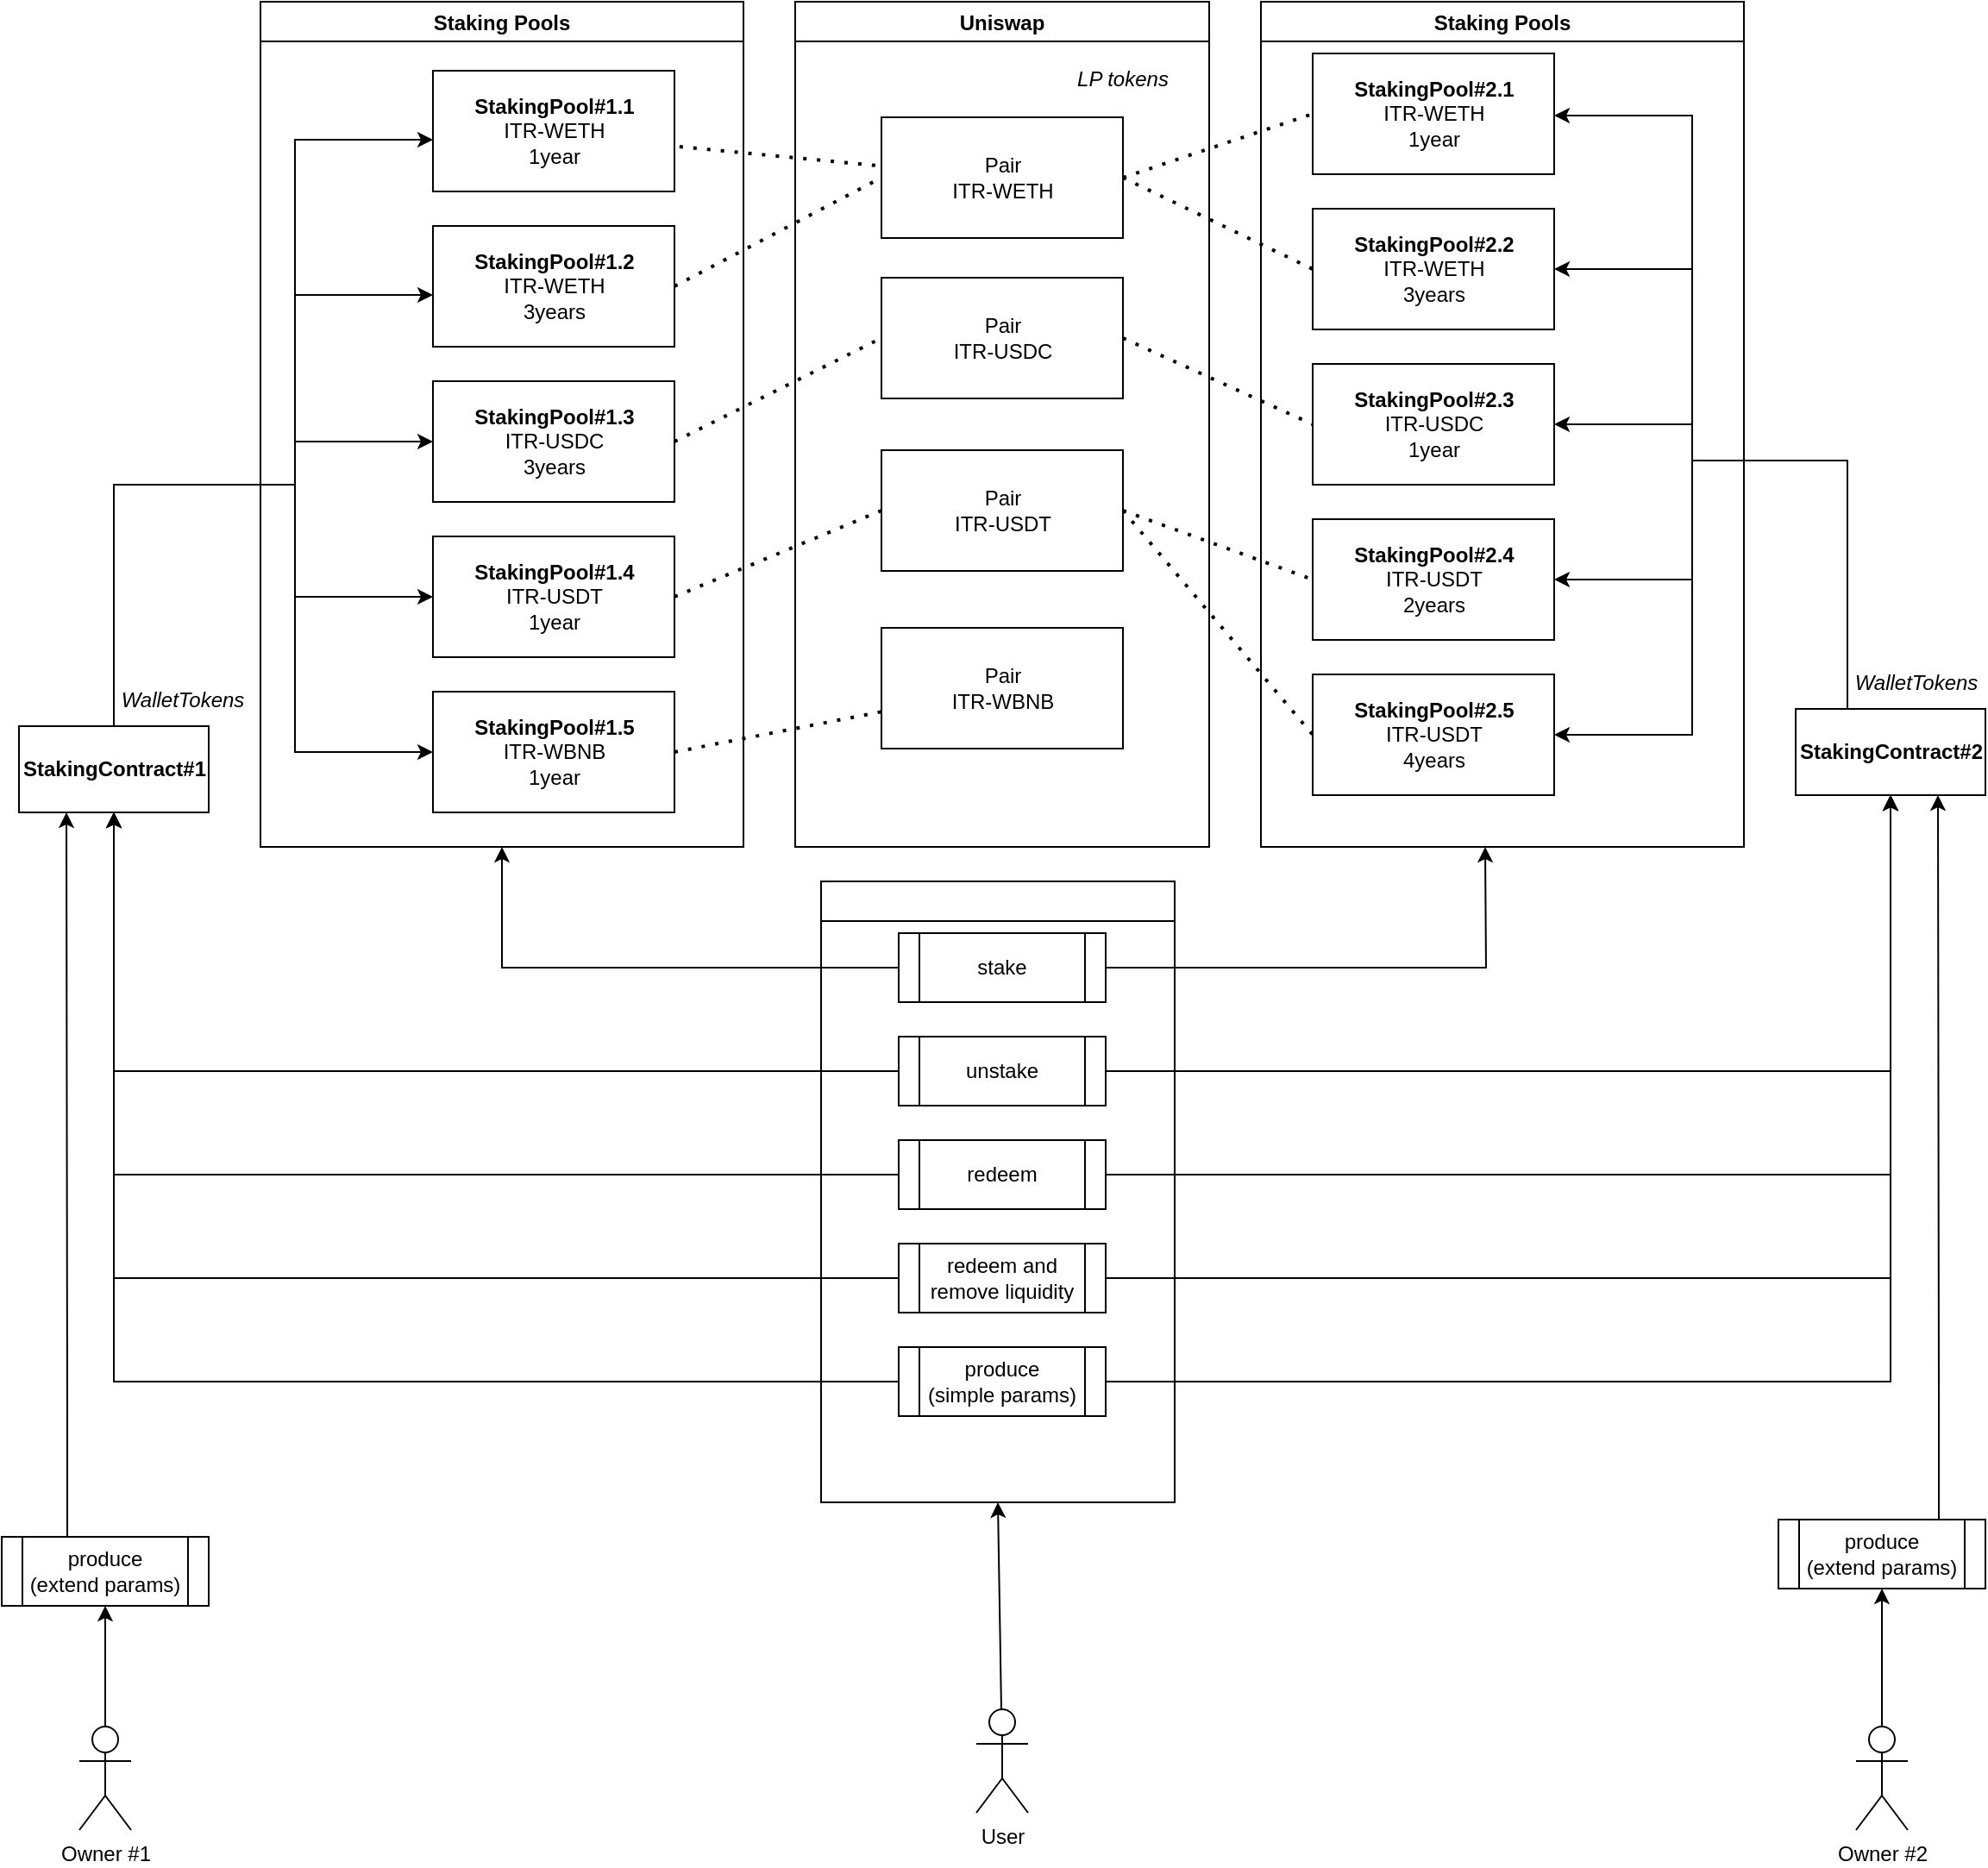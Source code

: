 <mxfile version="16.5.1" type="device"><diagram id="C5RBs43oDa-KdzZeNtuy" name="Page-1"><mxGraphModel dx="1422" dy="985" grid="1" gridSize="10" guides="1" tooltips="1" connect="1" arrows="1" fold="1" page="1" pageScale="1" pageWidth="1169" pageHeight="1654" math="0" shadow="0"><root><mxCell id="WIyWlLk6GJQsqaUBKTNV-0"/><mxCell id="WIyWlLk6GJQsqaUBKTNV-1" parent="WIyWlLk6GJQsqaUBKTNV-0"/><mxCell id="Opan7IK4Qjd1TwW2_c12-38" style="edgeStyle=orthogonalEdgeStyle;rounded=0;orthogonalLoop=1;jettySize=auto;html=1;entryX=0;entryY=0.5;entryDx=0;entryDy=0;" parent="WIyWlLk6GJQsqaUBKTNV-1" source="Opan7IK4Qjd1TwW2_c12-13" target="Opan7IK4Qjd1TwW2_c12-20" edge="1"><mxGeometry relative="1" as="geometry"><Array as="points"><mxPoint x="75" y="320"/><mxPoint x="180" y="320"/><mxPoint x="180" y="475"/></Array></mxGeometry></mxCell><mxCell id="Opan7IK4Qjd1TwW2_c12-39" style="edgeStyle=orthogonalEdgeStyle;rounded=0;orthogonalLoop=1;jettySize=auto;html=1;" parent="WIyWlLk6GJQsqaUBKTNV-1" source="Opan7IK4Qjd1TwW2_c12-13" target="Opan7IK4Qjd1TwW2_c12-23" edge="1"><mxGeometry relative="1" as="geometry"><Array as="points"><mxPoint x="75" y="320"/><mxPoint x="180" y="320"/><mxPoint x="180" y="385"/></Array></mxGeometry></mxCell><mxCell id="Opan7IK4Qjd1TwW2_c12-40" style="edgeStyle=orthogonalEdgeStyle;rounded=0;orthogonalLoop=1;jettySize=auto;html=1;" parent="WIyWlLk6GJQsqaUBKTNV-1" source="Opan7IK4Qjd1TwW2_c12-13" target="Opan7IK4Qjd1TwW2_c12-24" edge="1"><mxGeometry relative="1" as="geometry"><Array as="points"><mxPoint x="75" y="320"/><mxPoint x="180" y="320"/><mxPoint x="180" y="295"/></Array></mxGeometry></mxCell><mxCell id="Opan7IK4Qjd1TwW2_c12-41" style="edgeStyle=orthogonalEdgeStyle;rounded=0;orthogonalLoop=1;jettySize=auto;html=1;" parent="WIyWlLk6GJQsqaUBKTNV-1" source="Opan7IK4Qjd1TwW2_c12-13" target="Opan7IK4Qjd1TwW2_c12-25" edge="1"><mxGeometry relative="1" as="geometry"><Array as="points"><mxPoint x="75" y="320"/><mxPoint x="180" y="320"/><mxPoint x="180" y="210"/></Array></mxGeometry></mxCell><mxCell id="Opan7IK4Qjd1TwW2_c12-42" style="edgeStyle=orthogonalEdgeStyle;rounded=0;orthogonalLoop=1;jettySize=auto;html=1;" parent="WIyWlLk6GJQsqaUBKTNV-1" source="Opan7IK4Qjd1TwW2_c12-13" target="Opan7IK4Qjd1TwW2_c12-26" edge="1"><mxGeometry relative="1" as="geometry"><Array as="points"><mxPoint x="75" y="320"/><mxPoint x="180" y="320"/><mxPoint x="180" y="120"/></Array></mxGeometry></mxCell><mxCell id="Opan7IK4Qjd1TwW2_c12-13" value="&lt;b&gt;StakingContract#1&lt;/b&gt;" style="html=1;" parent="WIyWlLk6GJQsqaUBKTNV-1" vertex="1"><mxGeometry x="20" y="460" width="110" height="50" as="geometry"/></mxCell><mxCell id="Opan7IK4Qjd1TwW2_c12-20" value="&lt;b&gt;StakingPool#1.5&lt;/b&gt;&lt;br&gt;ITR-WBNB&lt;br&gt;1year" style="html=1;" parent="WIyWlLk6GJQsqaUBKTNV-1" vertex="1"><mxGeometry x="260" y="440" width="140" height="70" as="geometry"/></mxCell><mxCell id="Opan7IK4Qjd1TwW2_c12-23" value="&lt;b&gt;StakingPool#1.4&lt;/b&gt;&lt;br&gt;ITR-USDT&lt;br&gt;1year" style="html=1;" parent="WIyWlLk6GJQsqaUBKTNV-1" vertex="1"><mxGeometry x="260" y="350" width="140" height="70" as="geometry"/></mxCell><mxCell id="Opan7IK4Qjd1TwW2_c12-24" value="&lt;b&gt;StakingPool#1.3&lt;/b&gt;&lt;br&gt;ITR-USDC&lt;br&gt;3years" style="html=1;" parent="WIyWlLk6GJQsqaUBKTNV-1" vertex="1"><mxGeometry x="260" y="260" width="140" height="70" as="geometry"/></mxCell><mxCell id="Opan7IK4Qjd1TwW2_c12-25" value="&lt;b&gt;StakingPool#1.2&lt;/b&gt;&lt;br&gt;ITR-WETH&lt;br&gt;3years" style="html=1;" parent="WIyWlLk6GJQsqaUBKTNV-1" vertex="1"><mxGeometry x="260" y="170" width="140" height="70" as="geometry"/></mxCell><mxCell id="Opan7IK4Qjd1TwW2_c12-26" value="&lt;b&gt;StakingPool#1.1&lt;/b&gt;&lt;br&gt;ITR-WETH&lt;br&gt;1year" style="html=1;" parent="WIyWlLk6GJQsqaUBKTNV-1" vertex="1"><mxGeometry x="260" y="80" width="140" height="70" as="geometry"/></mxCell><mxCell id="Opan7IK4Qjd1TwW2_c12-33" style="edgeStyle=orthogonalEdgeStyle;rounded=0;orthogonalLoop=1;jettySize=auto;html=1;" parent="WIyWlLk6GJQsqaUBKTNV-1" source="Opan7IK4Qjd1TwW2_c12-27" target="Opan7IK4Qjd1TwW2_c12-28" edge="1"><mxGeometry relative="1" as="geometry"><Array as="points"><mxPoint x="1080" y="306"/><mxPoint x="990" y="306"/><mxPoint x="990" y="465"/></Array></mxGeometry></mxCell><mxCell id="Opan7IK4Qjd1TwW2_c12-34" style="edgeStyle=orthogonalEdgeStyle;rounded=0;orthogonalLoop=1;jettySize=auto;html=1;" parent="WIyWlLk6GJQsqaUBKTNV-1" source="Opan7IK4Qjd1TwW2_c12-27" target="Opan7IK4Qjd1TwW2_c12-29" edge="1"><mxGeometry relative="1" as="geometry"><Array as="points"><mxPoint x="1080" y="306"/><mxPoint x="990" y="306"/><mxPoint x="990" y="375"/></Array></mxGeometry></mxCell><mxCell id="Opan7IK4Qjd1TwW2_c12-35" style="edgeStyle=orthogonalEdgeStyle;rounded=0;orthogonalLoop=1;jettySize=auto;html=1;" parent="WIyWlLk6GJQsqaUBKTNV-1" source="Opan7IK4Qjd1TwW2_c12-27" target="Opan7IK4Qjd1TwW2_c12-30" edge="1"><mxGeometry relative="1" as="geometry"><Array as="points"><mxPoint x="1080" y="306"/><mxPoint x="990" y="306"/><mxPoint x="990" y="285"/></Array></mxGeometry></mxCell><mxCell id="Opan7IK4Qjd1TwW2_c12-36" style="edgeStyle=orthogonalEdgeStyle;rounded=0;orthogonalLoop=1;jettySize=auto;html=1;" parent="WIyWlLk6GJQsqaUBKTNV-1" source="Opan7IK4Qjd1TwW2_c12-27" target="Opan7IK4Qjd1TwW2_c12-31" edge="1"><mxGeometry relative="1" as="geometry"><Array as="points"><mxPoint x="1080" y="306"/><mxPoint x="990" y="306"/><mxPoint x="990" y="195"/></Array></mxGeometry></mxCell><mxCell id="Opan7IK4Qjd1TwW2_c12-37" style="edgeStyle=orthogonalEdgeStyle;rounded=0;orthogonalLoop=1;jettySize=auto;html=1;" parent="WIyWlLk6GJQsqaUBKTNV-1" source="Opan7IK4Qjd1TwW2_c12-27" target="Opan7IK4Qjd1TwW2_c12-32" edge="1"><mxGeometry relative="1" as="geometry"><Array as="points"><mxPoint x="1080" y="306"/><mxPoint x="990" y="306"/><mxPoint x="990" y="106"/></Array></mxGeometry></mxCell><mxCell id="Opan7IK4Qjd1TwW2_c12-27" value="&lt;b&gt;StakingContract#2&lt;/b&gt;" style="html=1;" parent="WIyWlLk6GJQsqaUBKTNV-1" vertex="1"><mxGeometry x="1050" y="450" width="110" height="50" as="geometry"/></mxCell><mxCell id="Opan7IK4Qjd1TwW2_c12-28" value="&lt;b&gt;StakingPool#2.5&lt;/b&gt;&lt;br&gt;ITR-USDT&lt;br&gt;4years" style="html=1;" parent="WIyWlLk6GJQsqaUBKTNV-1" vertex="1"><mxGeometry x="770" y="430" width="140" height="70" as="geometry"/></mxCell><mxCell id="Opan7IK4Qjd1TwW2_c12-29" value="&lt;b&gt;StakingPool#2.4&lt;/b&gt;&lt;br&gt;ITR-USDT&lt;br&gt;2years" style="html=1;" parent="WIyWlLk6GJQsqaUBKTNV-1" vertex="1"><mxGeometry x="770" y="340" width="140" height="70" as="geometry"/></mxCell><mxCell id="Opan7IK4Qjd1TwW2_c12-30" value="&lt;b&gt;StakingPool#2.3&lt;/b&gt;&lt;br&gt;ITR-USDC&lt;br&gt;1year" style="html=1;" parent="WIyWlLk6GJQsqaUBKTNV-1" vertex="1"><mxGeometry x="770" y="250" width="140" height="70" as="geometry"/></mxCell><mxCell id="Opan7IK4Qjd1TwW2_c12-31" value="&lt;b&gt;StakingPool#2.2&lt;/b&gt;&lt;br&gt;ITR-WETH&lt;br&gt;3years" style="html=1;" parent="WIyWlLk6GJQsqaUBKTNV-1" vertex="1"><mxGeometry x="770" y="160" width="140" height="70" as="geometry"/></mxCell><mxCell id="Opan7IK4Qjd1TwW2_c12-32" value="&lt;b&gt;StakingPool#2.1&lt;/b&gt;&lt;br&gt;ITR-WETH&lt;br&gt;1year" style="html=1;" parent="WIyWlLk6GJQsqaUBKTNV-1" vertex="1"><mxGeometry x="770" y="70" width="140" height="70" as="geometry"/></mxCell><mxCell id="Opan7IK4Qjd1TwW2_c12-43" value="Pair&lt;br&gt;ITR-WETH" style="html=1;" parent="WIyWlLk6GJQsqaUBKTNV-1" vertex="1"><mxGeometry x="520" y="107" width="140" height="70" as="geometry"/></mxCell><mxCell id="Opan7IK4Qjd1TwW2_c12-44" value="Pair&lt;br&gt;ITR-USDT" style="html=1;" parent="WIyWlLk6GJQsqaUBKTNV-1" vertex="1"><mxGeometry x="520" y="300" width="140" height="70" as="geometry"/></mxCell><mxCell id="Opan7IK4Qjd1TwW2_c12-45" value="Pair&lt;br&gt;ITR-WBNB" style="html=1;" parent="WIyWlLk6GJQsqaUBKTNV-1" vertex="1"><mxGeometry x="520" y="403" width="140" height="70" as="geometry"/></mxCell><mxCell id="Opan7IK4Qjd1TwW2_c12-46" value="Pair&lt;br&gt;ITR-USDC" style="html=1;" parent="WIyWlLk6GJQsqaUBKTNV-1" vertex="1"><mxGeometry x="520" y="200" width="140" height="70" as="geometry"/></mxCell><mxCell id="Opan7IK4Qjd1TwW2_c12-48" value="" style="endArrow=none;dashed=1;html=1;dashPattern=1 3;strokeWidth=2;rounded=0;exitX=1.021;exitY=0.629;exitDx=0;exitDy=0;exitPerimeter=0;" parent="WIyWlLk6GJQsqaUBKTNV-1" source="Opan7IK4Qjd1TwW2_c12-26" target="Opan7IK4Qjd1TwW2_c12-43" edge="1"><mxGeometry width="50" height="50" relative="1" as="geometry"><mxPoint x="400" y="40" as="sourcePoint"/><mxPoint x="450" y="-10" as="targetPoint"/></mxGeometry></mxCell><mxCell id="Opan7IK4Qjd1TwW2_c12-49" value="" style="endArrow=none;dashed=1;html=1;dashPattern=1 3;strokeWidth=2;rounded=0;exitX=1;exitY=0.5;exitDx=0;exitDy=0;entryX=0;entryY=0.5;entryDx=0;entryDy=0;" parent="WIyWlLk6GJQsqaUBKTNV-1" source="Opan7IK4Qjd1TwW2_c12-25" target="Opan7IK4Qjd1TwW2_c12-43" edge="1"><mxGeometry width="50" height="50" relative="1" as="geometry"><mxPoint x="380" y="190" as="sourcePoint"/><mxPoint x="550" y="190" as="targetPoint"/></mxGeometry></mxCell><mxCell id="Opan7IK4Qjd1TwW2_c12-50" value="" style="endArrow=none;dashed=1;html=1;dashPattern=1 3;strokeWidth=2;rounded=0;exitX=1;exitY=0.5;exitDx=0;exitDy=0;entryX=0;entryY=0.5;entryDx=0;entryDy=0;" parent="WIyWlLk6GJQsqaUBKTNV-1" source="Opan7IK4Qjd1TwW2_c12-24" target="Opan7IK4Qjd1TwW2_c12-46" edge="1"><mxGeometry width="50" height="50" relative="1" as="geometry"><mxPoint x="370" y="135" as="sourcePoint"/><mxPoint x="540" y="135" as="targetPoint"/></mxGeometry></mxCell><mxCell id="Opan7IK4Qjd1TwW2_c12-51" value="" style="endArrow=none;dashed=1;html=1;dashPattern=1 3;strokeWidth=2;rounded=0;exitX=1;exitY=0.5;exitDx=0;exitDy=0;entryX=0;entryY=0.5;entryDx=0;entryDy=0;" parent="WIyWlLk6GJQsqaUBKTNV-1" source="Opan7IK4Qjd1TwW2_c12-23" target="Opan7IK4Qjd1TwW2_c12-44" edge="1"><mxGeometry width="50" height="50" relative="1" as="geometry"><mxPoint x="380" y="145" as="sourcePoint"/><mxPoint x="550" y="145" as="targetPoint"/></mxGeometry></mxCell><mxCell id="Opan7IK4Qjd1TwW2_c12-52" value="" style="endArrow=none;dashed=1;html=1;dashPattern=1 3;strokeWidth=2;rounded=0;exitX=1;exitY=0.5;exitDx=0;exitDy=0;" parent="WIyWlLk6GJQsqaUBKTNV-1" source="Opan7IK4Qjd1TwW2_c12-20" target="Opan7IK4Qjd1TwW2_c12-45" edge="1"><mxGeometry width="50" height="50" relative="1" as="geometry"><mxPoint x="390" y="155" as="sourcePoint"/><mxPoint x="560" y="155" as="targetPoint"/></mxGeometry></mxCell><mxCell id="Opan7IK4Qjd1TwW2_c12-53" value="" style="endArrow=none;dashed=1;html=1;dashPattern=1 3;strokeWidth=2;rounded=0;entryX=0;entryY=0.5;entryDx=0;entryDy=0;exitX=1;exitY=0.5;exitDx=0;exitDy=0;" parent="WIyWlLk6GJQsqaUBKTNV-1" source="Opan7IK4Qjd1TwW2_c12-44" target="Opan7IK4Qjd1TwW2_c12-28" edge="1"><mxGeometry width="50" height="50" relative="1" as="geometry"><mxPoint x="400" y="165" as="sourcePoint"/><mxPoint x="570" y="165" as="targetPoint"/></mxGeometry></mxCell><mxCell id="Opan7IK4Qjd1TwW2_c12-54" value="" style="endArrow=none;dashed=1;html=1;dashPattern=1 3;strokeWidth=2;rounded=0;entryX=0;entryY=0.5;entryDx=0;entryDy=0;exitX=1;exitY=0.5;exitDx=0;exitDy=0;" parent="WIyWlLk6GJQsqaUBKTNV-1" source="Opan7IK4Qjd1TwW2_c12-44" target="Opan7IK4Qjd1TwW2_c12-29" edge="1"><mxGeometry width="50" height="50" relative="1" as="geometry"><mxPoint x="410" y="175" as="sourcePoint"/><mxPoint x="580" y="175" as="targetPoint"/></mxGeometry></mxCell><mxCell id="Opan7IK4Qjd1TwW2_c12-55" value="" style="endArrow=none;dashed=1;html=1;dashPattern=1 3;strokeWidth=2;rounded=0;entryX=0;entryY=0.5;entryDx=0;entryDy=0;exitX=1;exitY=0.5;exitDx=0;exitDy=0;" parent="WIyWlLk6GJQsqaUBKTNV-1" source="Opan7IK4Qjd1TwW2_c12-46" target="Opan7IK4Qjd1TwW2_c12-30" edge="1"><mxGeometry width="50" height="50" relative="1" as="geometry"><mxPoint x="420" y="185" as="sourcePoint"/><mxPoint x="590" y="185" as="targetPoint"/></mxGeometry></mxCell><mxCell id="Opan7IK4Qjd1TwW2_c12-56" value="" style="endArrow=none;dashed=1;html=1;dashPattern=1 3;strokeWidth=2;rounded=0;entryX=0;entryY=0.5;entryDx=0;entryDy=0;exitX=1;exitY=0.5;exitDx=0;exitDy=0;" parent="WIyWlLk6GJQsqaUBKTNV-1" source="Opan7IK4Qjd1TwW2_c12-43" target="Opan7IK4Qjd1TwW2_c12-31" edge="1"><mxGeometry width="50" height="50" relative="1" as="geometry"><mxPoint x="430" y="195" as="sourcePoint"/><mxPoint x="600" y="195" as="targetPoint"/></mxGeometry></mxCell><mxCell id="Opan7IK4Qjd1TwW2_c12-57" value="" style="endArrow=none;dashed=1;html=1;dashPattern=1 3;strokeWidth=2;rounded=0;entryX=0;entryY=0.5;entryDx=0;entryDy=0;exitX=1;exitY=0.5;exitDx=0;exitDy=0;" parent="WIyWlLk6GJQsqaUBKTNV-1" source="Opan7IK4Qjd1TwW2_c12-43" target="Opan7IK4Qjd1TwW2_c12-32" edge="1"><mxGeometry width="50" height="50" relative="1" as="geometry"><mxPoint x="440" y="205" as="sourcePoint"/><mxPoint x="610" y="205" as="targetPoint"/></mxGeometry></mxCell><mxCell id="Opan7IK4Qjd1TwW2_c12-131" style="edgeStyle=orthogonalEdgeStyle;rounded=0;orthogonalLoop=1;jettySize=auto;html=1;entryX=0.5;entryY=1;entryDx=0;entryDy=0;" parent="WIyWlLk6GJQsqaUBKTNV-1" source="Opan7IK4Qjd1TwW2_c12-60" target="Opan7IK4Qjd1TwW2_c12-129" edge="1"><mxGeometry relative="1" as="geometry"/></mxCell><mxCell id="Opan7IK4Qjd1TwW2_c12-60" value="Owner #1" style="shape=umlActor;verticalLabelPosition=bottom;verticalAlign=top;html=1;outlineConnect=0;" parent="WIyWlLk6GJQsqaUBKTNV-1" vertex="1"><mxGeometry x="55" y="1040" width="30" height="60" as="geometry"/></mxCell><mxCell id="Opan7IK4Qjd1TwW2_c12-134" style="edgeStyle=orthogonalEdgeStyle;rounded=0;orthogonalLoop=1;jettySize=auto;html=1;" parent="WIyWlLk6GJQsqaUBKTNV-1" source="Opan7IK4Qjd1TwW2_c12-66" target="Opan7IK4Qjd1TwW2_c12-128" edge="1"><mxGeometry relative="1" as="geometry"/></mxCell><mxCell id="Opan7IK4Qjd1TwW2_c12-66" value="Owner #2" style="shape=umlActor;verticalLabelPosition=bottom;verticalAlign=top;html=1;outlineConnect=0;" parent="WIyWlLk6GJQsqaUBKTNV-1" vertex="1"><mxGeometry x="1085" y="1040" width="30" height="60" as="geometry"/></mxCell><mxCell id="Opan7IK4Qjd1TwW2_c12-70" value="User" style="shape=umlActor;verticalLabelPosition=bottom;verticalAlign=top;html=1;outlineConnect=0;" parent="WIyWlLk6GJQsqaUBKTNV-1" vertex="1"><mxGeometry x="575" y="1030" width="30" height="60" as="geometry"/></mxCell><mxCell id="Opan7IK4Qjd1TwW2_c12-72" value="Uniswap" style="swimlane;" parent="WIyWlLk6GJQsqaUBKTNV-1" vertex="1"><mxGeometry x="470" y="40" width="240" height="490" as="geometry"/></mxCell><mxCell id="Opan7IK4Qjd1TwW2_c12-112" value="LP tokens" style="text;html=1;strokeColor=none;fillColor=none;align=center;verticalAlign=middle;whiteSpace=wrap;rounded=0;fontStyle=2" parent="Opan7IK4Qjd1TwW2_c12-72" vertex="1"><mxGeometry x="150" y="30" width="80" height="30" as="geometry"/></mxCell><mxCell id="Opan7IK4Qjd1TwW2_c12-74" value="Staking Pools" style="swimlane;" parent="WIyWlLk6GJQsqaUBKTNV-1" vertex="1"><mxGeometry x="160" y="40" width="280" height="490" as="geometry"/></mxCell><mxCell id="Opan7IK4Qjd1TwW2_c12-75" value="Staking Pools" style="swimlane;" parent="WIyWlLk6GJQsqaUBKTNV-1" vertex="1"><mxGeometry x="740" y="40" width="280" height="490" as="geometry"/></mxCell><mxCell id="Opan7IK4Qjd1TwW2_c12-105" value="" style="endArrow=classic;html=1;rounded=0;entryX=0.5;entryY=1;entryDx=0;entryDy=0;" parent="WIyWlLk6GJQsqaUBKTNV-1" source="Opan7IK4Qjd1TwW2_c12-70" target="Opan7IK4Qjd1TwW2_c12-135" edge="1"><mxGeometry width="50" height="50" relative="1" as="geometry"><mxPoint x="959.137" y="1468.032" as="sourcePoint"/><mxPoint x="597.37" y="1084.675" as="targetPoint"/></mxGeometry></mxCell><mxCell id="Opan7IK4Qjd1TwW2_c12-108" value="WalletTokens" style="text;html=1;strokeColor=none;fillColor=none;align=center;verticalAlign=middle;whiteSpace=wrap;rounded=0;fontStyle=2" parent="WIyWlLk6GJQsqaUBKTNV-1" vertex="1"><mxGeometry x="85" y="430" width="60" height="30" as="geometry"/></mxCell><mxCell id="Opan7IK4Qjd1TwW2_c12-109" value="WalletTokens" style="text;html=1;strokeColor=none;fillColor=none;align=center;verticalAlign=middle;whiteSpace=wrap;rounded=0;fontStyle=2" parent="WIyWlLk6GJQsqaUBKTNV-1" vertex="1"><mxGeometry x="1090" y="420" width="60" height="30" as="geometry"/></mxCell><mxCell id="Opan7IK4Qjd1TwW2_c12-118" style="edgeStyle=orthogonalEdgeStyle;rounded=0;orthogonalLoop=1;jettySize=auto;html=1;" parent="WIyWlLk6GJQsqaUBKTNV-1" source="Opan7IK4Qjd1TwW2_c12-113" edge="1"><mxGeometry relative="1" as="geometry"><mxPoint x="870" y="530" as="targetPoint"/></mxGeometry></mxCell><mxCell id="Opan7IK4Qjd1TwW2_c12-119" style="edgeStyle=orthogonalEdgeStyle;rounded=0;orthogonalLoop=1;jettySize=auto;html=1;entryX=0.5;entryY=1;entryDx=0;entryDy=0;" parent="WIyWlLk6GJQsqaUBKTNV-1" source="Opan7IK4Qjd1TwW2_c12-113" target="Opan7IK4Qjd1TwW2_c12-74" edge="1"><mxGeometry relative="1" as="geometry"><mxPoint x="230" y="590" as="targetPoint"/></mxGeometry></mxCell><mxCell id="Opan7IK4Qjd1TwW2_c12-113" value="stake" style="shape=process;whiteSpace=wrap;html=1;backgroundOutline=1;" parent="WIyWlLk6GJQsqaUBKTNV-1" vertex="1"><mxGeometry x="530" y="580" width="120" height="40" as="geometry"/></mxCell><mxCell id="Opan7IK4Qjd1TwW2_c12-120" style="edgeStyle=orthogonalEdgeStyle;rounded=0;orthogonalLoop=1;jettySize=auto;html=1;entryX=0.5;entryY=1;entryDx=0;entryDy=0;" parent="WIyWlLk6GJQsqaUBKTNV-1" source="Opan7IK4Qjd1TwW2_c12-114" target="Opan7IK4Qjd1TwW2_c12-27" edge="1"><mxGeometry relative="1" as="geometry"/></mxCell><mxCell id="Opan7IK4Qjd1TwW2_c12-124" style="edgeStyle=orthogonalEdgeStyle;rounded=0;orthogonalLoop=1;jettySize=auto;html=1;entryX=0.5;entryY=1;entryDx=0;entryDy=0;" parent="WIyWlLk6GJQsqaUBKTNV-1" source="Opan7IK4Qjd1TwW2_c12-114" target="Opan7IK4Qjd1TwW2_c12-13" edge="1"><mxGeometry relative="1" as="geometry"/></mxCell><mxCell id="Opan7IK4Qjd1TwW2_c12-114" value="unstake" style="shape=process;whiteSpace=wrap;html=1;backgroundOutline=1;" parent="WIyWlLk6GJQsqaUBKTNV-1" vertex="1"><mxGeometry x="530" y="640" width="120" height="40" as="geometry"/></mxCell><mxCell id="Opan7IK4Qjd1TwW2_c12-121" style="edgeStyle=orthogonalEdgeStyle;rounded=0;orthogonalLoop=1;jettySize=auto;html=1;entryX=0.5;entryY=1;entryDx=0;entryDy=0;" parent="WIyWlLk6GJQsqaUBKTNV-1" source="Opan7IK4Qjd1TwW2_c12-115" target="Opan7IK4Qjd1TwW2_c12-27" edge="1"><mxGeometry relative="1" as="geometry"/></mxCell><mxCell id="Opan7IK4Qjd1TwW2_c12-125" style="edgeStyle=orthogonalEdgeStyle;rounded=0;orthogonalLoop=1;jettySize=auto;html=1;entryX=0.5;entryY=1;entryDx=0;entryDy=0;" parent="WIyWlLk6GJQsqaUBKTNV-1" source="Opan7IK4Qjd1TwW2_c12-115" target="Opan7IK4Qjd1TwW2_c12-13" edge="1"><mxGeometry relative="1" as="geometry"/></mxCell><mxCell id="Opan7IK4Qjd1TwW2_c12-115" value="redeem" style="shape=process;whiteSpace=wrap;html=1;backgroundOutline=1;" parent="WIyWlLk6GJQsqaUBKTNV-1" vertex="1"><mxGeometry x="530" y="700" width="120" height="40" as="geometry"/></mxCell><mxCell id="Opan7IK4Qjd1TwW2_c12-122" style="edgeStyle=orthogonalEdgeStyle;rounded=0;orthogonalLoop=1;jettySize=auto;html=1;entryX=0.5;entryY=1;entryDx=0;entryDy=0;" parent="WIyWlLk6GJQsqaUBKTNV-1" source="Opan7IK4Qjd1TwW2_c12-116" target="Opan7IK4Qjd1TwW2_c12-27" edge="1"><mxGeometry relative="1" as="geometry"/></mxCell><mxCell id="Opan7IK4Qjd1TwW2_c12-126" style="edgeStyle=orthogonalEdgeStyle;rounded=0;orthogonalLoop=1;jettySize=auto;html=1;entryX=0.5;entryY=1;entryDx=0;entryDy=0;" parent="WIyWlLk6GJQsqaUBKTNV-1" source="Opan7IK4Qjd1TwW2_c12-116" target="Opan7IK4Qjd1TwW2_c12-13" edge="1"><mxGeometry relative="1" as="geometry"/></mxCell><mxCell id="Opan7IK4Qjd1TwW2_c12-116" value="redeem and remove liquidity" style="shape=process;whiteSpace=wrap;html=1;backgroundOutline=1;" parent="WIyWlLk6GJQsqaUBKTNV-1" vertex="1"><mxGeometry x="530" y="760" width="120" height="40" as="geometry"/></mxCell><mxCell id="Opan7IK4Qjd1TwW2_c12-123" style="edgeStyle=orthogonalEdgeStyle;rounded=0;orthogonalLoop=1;jettySize=auto;html=1;" parent="WIyWlLk6GJQsqaUBKTNV-1" source="Opan7IK4Qjd1TwW2_c12-117" target="Opan7IK4Qjd1TwW2_c12-27" edge="1"><mxGeometry relative="1" as="geometry"/></mxCell><mxCell id="Opan7IK4Qjd1TwW2_c12-127" style="edgeStyle=orthogonalEdgeStyle;rounded=0;orthogonalLoop=1;jettySize=auto;html=1;" parent="WIyWlLk6GJQsqaUBKTNV-1" source="Opan7IK4Qjd1TwW2_c12-117" target="Opan7IK4Qjd1TwW2_c12-13" edge="1"><mxGeometry relative="1" as="geometry"/></mxCell><mxCell id="Opan7IK4Qjd1TwW2_c12-117" value="produce &lt;br&gt;(simple params)" style="shape=process;whiteSpace=wrap;html=1;backgroundOutline=1;" parent="WIyWlLk6GJQsqaUBKTNV-1" vertex="1"><mxGeometry x="530" y="820" width="120" height="40" as="geometry"/></mxCell><mxCell id="Opan7IK4Qjd1TwW2_c12-132" style="edgeStyle=orthogonalEdgeStyle;rounded=0;orthogonalLoop=1;jettySize=auto;html=1;entryX=0.75;entryY=1;entryDx=0;entryDy=0;" parent="WIyWlLk6GJQsqaUBKTNV-1" source="Opan7IK4Qjd1TwW2_c12-128" target="Opan7IK4Qjd1TwW2_c12-27" edge="1"><mxGeometry relative="1" as="geometry"><Array as="points"><mxPoint x="1133" y="850"/><mxPoint x="1133" y="850"/></Array></mxGeometry></mxCell><mxCell id="Opan7IK4Qjd1TwW2_c12-128" value="produce &lt;br&gt;(extend params)" style="shape=process;whiteSpace=wrap;html=1;backgroundOutline=1;" parent="WIyWlLk6GJQsqaUBKTNV-1" vertex="1"><mxGeometry x="1040" y="920" width="120" height="40" as="geometry"/></mxCell><mxCell id="Opan7IK4Qjd1TwW2_c12-130" style="edgeStyle=orthogonalEdgeStyle;rounded=0;orthogonalLoop=1;jettySize=auto;html=1;entryX=0.25;entryY=1;entryDx=0;entryDy=0;" parent="WIyWlLk6GJQsqaUBKTNV-1" source="Opan7IK4Qjd1TwW2_c12-129" target="Opan7IK4Qjd1TwW2_c12-13" edge="1"><mxGeometry relative="1" as="geometry"><Array as="points"><mxPoint x="48" y="860"/><mxPoint x="48" y="860"/></Array></mxGeometry></mxCell><mxCell id="Opan7IK4Qjd1TwW2_c12-129" value="produce &lt;br&gt;(extend params)" style="shape=process;whiteSpace=wrap;html=1;backgroundOutline=1;" parent="WIyWlLk6GJQsqaUBKTNV-1" vertex="1"><mxGeometry x="10" y="930" width="120" height="40" as="geometry"/></mxCell><mxCell id="Opan7IK4Qjd1TwW2_c12-135" value="" style="swimlane;" parent="WIyWlLk6GJQsqaUBKTNV-1" vertex="1"><mxGeometry x="485" y="550" width="205" height="360" as="geometry"/></mxCell></root></mxGraphModel></diagram></mxfile>